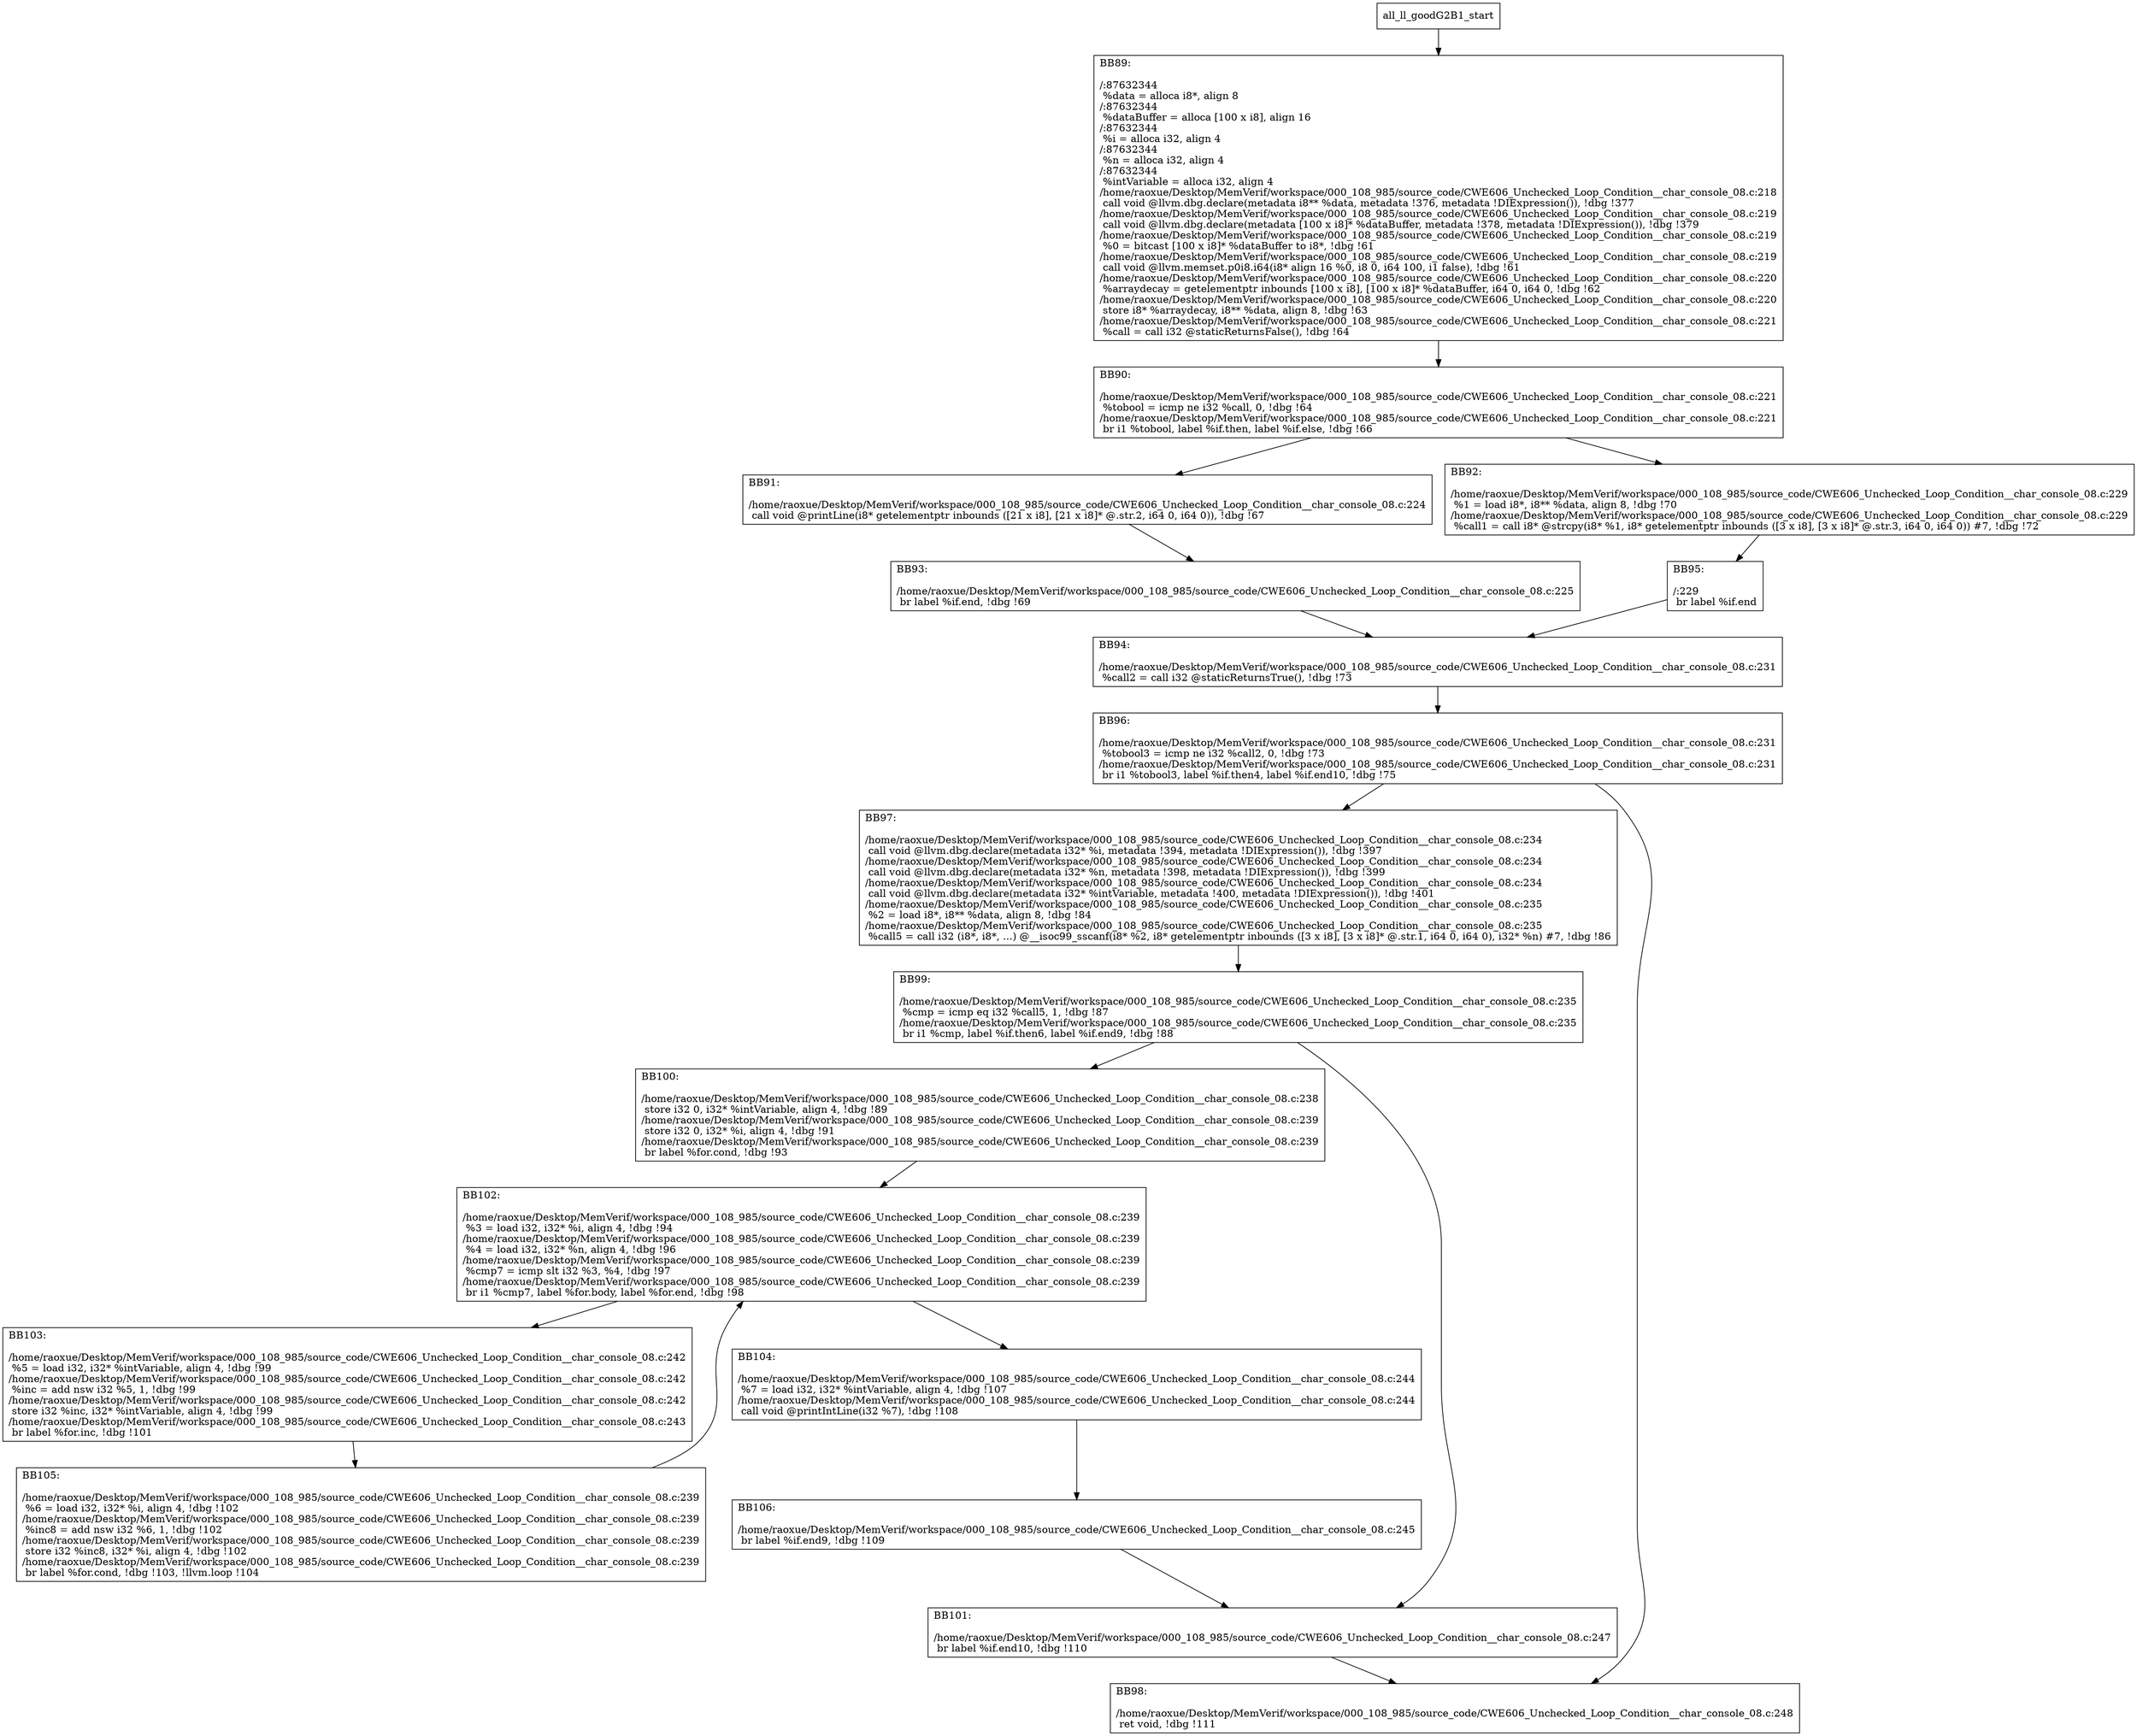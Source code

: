 digraph "CFG for'all_ll_goodG2B1' function" {
	BBall_ll_goodG2B1_start[shape=record,label="{all_ll_goodG2B1_start}"];
	BBall_ll_goodG2B1_start-> all_ll_goodG2B1BB89;
	all_ll_goodG2B1BB89 [shape=record, label="{BB89:\l\l/:87632344\l
  %data = alloca i8*, align 8\l
/:87632344\l
  %dataBuffer = alloca [100 x i8], align 16\l
/:87632344\l
  %i = alloca i32, align 4\l
/:87632344\l
  %n = alloca i32, align 4\l
/:87632344\l
  %intVariable = alloca i32, align 4\l
/home/raoxue/Desktop/MemVerif/workspace/000_108_985/source_code/CWE606_Unchecked_Loop_Condition__char_console_08.c:218\l
  call void @llvm.dbg.declare(metadata i8** %data, metadata !376, metadata !DIExpression()), !dbg !377\l
/home/raoxue/Desktop/MemVerif/workspace/000_108_985/source_code/CWE606_Unchecked_Loop_Condition__char_console_08.c:219\l
  call void @llvm.dbg.declare(metadata [100 x i8]* %dataBuffer, metadata !378, metadata !DIExpression()), !dbg !379\l
/home/raoxue/Desktop/MemVerif/workspace/000_108_985/source_code/CWE606_Unchecked_Loop_Condition__char_console_08.c:219\l
  %0 = bitcast [100 x i8]* %dataBuffer to i8*, !dbg !61\l
/home/raoxue/Desktop/MemVerif/workspace/000_108_985/source_code/CWE606_Unchecked_Loop_Condition__char_console_08.c:219\l
  call void @llvm.memset.p0i8.i64(i8* align 16 %0, i8 0, i64 100, i1 false), !dbg !61\l
/home/raoxue/Desktop/MemVerif/workspace/000_108_985/source_code/CWE606_Unchecked_Loop_Condition__char_console_08.c:220\l
  %arraydecay = getelementptr inbounds [100 x i8], [100 x i8]* %dataBuffer, i64 0, i64 0, !dbg !62\l
/home/raoxue/Desktop/MemVerif/workspace/000_108_985/source_code/CWE606_Unchecked_Loop_Condition__char_console_08.c:220\l
  store i8* %arraydecay, i8** %data, align 8, !dbg !63\l
/home/raoxue/Desktop/MemVerif/workspace/000_108_985/source_code/CWE606_Unchecked_Loop_Condition__char_console_08.c:221\l
  %call = call i32 @staticReturnsFalse(), !dbg !64\l
}"];
	all_ll_goodG2B1BB89-> all_ll_goodG2B1BB90;
	all_ll_goodG2B1BB90 [shape=record, label="{BB90:\l\l/home/raoxue/Desktop/MemVerif/workspace/000_108_985/source_code/CWE606_Unchecked_Loop_Condition__char_console_08.c:221\l
  %tobool = icmp ne i32 %call, 0, !dbg !64\l
/home/raoxue/Desktop/MemVerif/workspace/000_108_985/source_code/CWE606_Unchecked_Loop_Condition__char_console_08.c:221\l
  br i1 %tobool, label %if.then, label %if.else, !dbg !66\l
}"];
	all_ll_goodG2B1BB90-> all_ll_goodG2B1BB91;
	all_ll_goodG2B1BB90-> all_ll_goodG2B1BB92;
	all_ll_goodG2B1BB91 [shape=record, label="{BB91:\l\l/home/raoxue/Desktop/MemVerif/workspace/000_108_985/source_code/CWE606_Unchecked_Loop_Condition__char_console_08.c:224\l
  call void @printLine(i8* getelementptr inbounds ([21 x i8], [21 x i8]* @.str.2, i64 0, i64 0)), !dbg !67\l
}"];
	all_ll_goodG2B1BB91-> all_ll_goodG2B1BB93;
	all_ll_goodG2B1BB93 [shape=record, label="{BB93:\l\l/home/raoxue/Desktop/MemVerif/workspace/000_108_985/source_code/CWE606_Unchecked_Loop_Condition__char_console_08.c:225\l
  br label %if.end, !dbg !69\l
}"];
	all_ll_goodG2B1BB93-> all_ll_goodG2B1BB94;
	all_ll_goodG2B1BB92 [shape=record, label="{BB92:\l\l/home/raoxue/Desktop/MemVerif/workspace/000_108_985/source_code/CWE606_Unchecked_Loop_Condition__char_console_08.c:229\l
  %1 = load i8*, i8** %data, align 8, !dbg !70\l
/home/raoxue/Desktop/MemVerif/workspace/000_108_985/source_code/CWE606_Unchecked_Loop_Condition__char_console_08.c:229\l
  %call1 = call i8* @strcpy(i8* %1, i8* getelementptr inbounds ([3 x i8], [3 x i8]* @.str.3, i64 0, i64 0)) #7, !dbg !72\l
}"];
	all_ll_goodG2B1BB92-> all_ll_goodG2B1BB95;
	all_ll_goodG2B1BB95 [shape=record, label="{BB95:\l\l/:229\l
  br label %if.end\l
}"];
	all_ll_goodG2B1BB95-> all_ll_goodG2B1BB94;
	all_ll_goodG2B1BB94 [shape=record, label="{BB94:\l\l/home/raoxue/Desktop/MemVerif/workspace/000_108_985/source_code/CWE606_Unchecked_Loop_Condition__char_console_08.c:231\l
  %call2 = call i32 @staticReturnsTrue(), !dbg !73\l
}"];
	all_ll_goodG2B1BB94-> all_ll_goodG2B1BB96;
	all_ll_goodG2B1BB96 [shape=record, label="{BB96:\l\l/home/raoxue/Desktop/MemVerif/workspace/000_108_985/source_code/CWE606_Unchecked_Loop_Condition__char_console_08.c:231\l
  %tobool3 = icmp ne i32 %call2, 0, !dbg !73\l
/home/raoxue/Desktop/MemVerif/workspace/000_108_985/source_code/CWE606_Unchecked_Loop_Condition__char_console_08.c:231\l
  br i1 %tobool3, label %if.then4, label %if.end10, !dbg !75\l
}"];
	all_ll_goodG2B1BB96-> all_ll_goodG2B1BB97;
	all_ll_goodG2B1BB96-> all_ll_goodG2B1BB98;
	all_ll_goodG2B1BB97 [shape=record, label="{BB97:\l\l/home/raoxue/Desktop/MemVerif/workspace/000_108_985/source_code/CWE606_Unchecked_Loop_Condition__char_console_08.c:234\l
  call void @llvm.dbg.declare(metadata i32* %i, metadata !394, metadata !DIExpression()), !dbg !397\l
/home/raoxue/Desktop/MemVerif/workspace/000_108_985/source_code/CWE606_Unchecked_Loop_Condition__char_console_08.c:234\l
  call void @llvm.dbg.declare(metadata i32* %n, metadata !398, metadata !DIExpression()), !dbg !399\l
/home/raoxue/Desktop/MemVerif/workspace/000_108_985/source_code/CWE606_Unchecked_Loop_Condition__char_console_08.c:234\l
  call void @llvm.dbg.declare(metadata i32* %intVariable, metadata !400, metadata !DIExpression()), !dbg !401\l
/home/raoxue/Desktop/MemVerif/workspace/000_108_985/source_code/CWE606_Unchecked_Loop_Condition__char_console_08.c:235\l
  %2 = load i8*, i8** %data, align 8, !dbg !84\l
/home/raoxue/Desktop/MemVerif/workspace/000_108_985/source_code/CWE606_Unchecked_Loop_Condition__char_console_08.c:235\l
  %call5 = call i32 (i8*, i8*, ...) @__isoc99_sscanf(i8* %2, i8* getelementptr inbounds ([3 x i8], [3 x i8]* @.str.1, i64 0, i64 0), i32* %n) #7, !dbg !86\l
}"];
	all_ll_goodG2B1BB97-> all_ll_goodG2B1BB99;
	all_ll_goodG2B1BB99 [shape=record, label="{BB99:\l\l/home/raoxue/Desktop/MemVerif/workspace/000_108_985/source_code/CWE606_Unchecked_Loop_Condition__char_console_08.c:235\l
  %cmp = icmp eq i32 %call5, 1, !dbg !87\l
/home/raoxue/Desktop/MemVerif/workspace/000_108_985/source_code/CWE606_Unchecked_Loop_Condition__char_console_08.c:235\l
  br i1 %cmp, label %if.then6, label %if.end9, !dbg !88\l
}"];
	all_ll_goodG2B1BB99-> all_ll_goodG2B1BB100;
	all_ll_goodG2B1BB99-> all_ll_goodG2B1BB101;
	all_ll_goodG2B1BB100 [shape=record, label="{BB100:\l\l/home/raoxue/Desktop/MemVerif/workspace/000_108_985/source_code/CWE606_Unchecked_Loop_Condition__char_console_08.c:238\l
  store i32 0, i32* %intVariable, align 4, !dbg !89\l
/home/raoxue/Desktop/MemVerif/workspace/000_108_985/source_code/CWE606_Unchecked_Loop_Condition__char_console_08.c:239\l
  store i32 0, i32* %i, align 4, !dbg !91\l
/home/raoxue/Desktop/MemVerif/workspace/000_108_985/source_code/CWE606_Unchecked_Loop_Condition__char_console_08.c:239\l
  br label %for.cond, !dbg !93\l
}"];
	all_ll_goodG2B1BB100-> all_ll_goodG2B1BB102;
	all_ll_goodG2B1BB102 [shape=record, label="{BB102:\l\l/home/raoxue/Desktop/MemVerif/workspace/000_108_985/source_code/CWE606_Unchecked_Loop_Condition__char_console_08.c:239\l
  %3 = load i32, i32* %i, align 4, !dbg !94\l
/home/raoxue/Desktop/MemVerif/workspace/000_108_985/source_code/CWE606_Unchecked_Loop_Condition__char_console_08.c:239\l
  %4 = load i32, i32* %n, align 4, !dbg !96\l
/home/raoxue/Desktop/MemVerif/workspace/000_108_985/source_code/CWE606_Unchecked_Loop_Condition__char_console_08.c:239\l
  %cmp7 = icmp slt i32 %3, %4, !dbg !97\l
/home/raoxue/Desktop/MemVerif/workspace/000_108_985/source_code/CWE606_Unchecked_Loop_Condition__char_console_08.c:239\l
  br i1 %cmp7, label %for.body, label %for.end, !dbg !98\l
}"];
	all_ll_goodG2B1BB102-> all_ll_goodG2B1BB103;
	all_ll_goodG2B1BB102-> all_ll_goodG2B1BB104;
	all_ll_goodG2B1BB103 [shape=record, label="{BB103:\l\l/home/raoxue/Desktop/MemVerif/workspace/000_108_985/source_code/CWE606_Unchecked_Loop_Condition__char_console_08.c:242\l
  %5 = load i32, i32* %intVariable, align 4, !dbg !99\l
/home/raoxue/Desktop/MemVerif/workspace/000_108_985/source_code/CWE606_Unchecked_Loop_Condition__char_console_08.c:242\l
  %inc = add nsw i32 %5, 1, !dbg !99\l
/home/raoxue/Desktop/MemVerif/workspace/000_108_985/source_code/CWE606_Unchecked_Loop_Condition__char_console_08.c:242\l
  store i32 %inc, i32* %intVariable, align 4, !dbg !99\l
/home/raoxue/Desktop/MemVerif/workspace/000_108_985/source_code/CWE606_Unchecked_Loop_Condition__char_console_08.c:243\l
  br label %for.inc, !dbg !101\l
}"];
	all_ll_goodG2B1BB103-> all_ll_goodG2B1BB105;
	all_ll_goodG2B1BB105 [shape=record, label="{BB105:\l\l/home/raoxue/Desktop/MemVerif/workspace/000_108_985/source_code/CWE606_Unchecked_Loop_Condition__char_console_08.c:239\l
  %6 = load i32, i32* %i, align 4, !dbg !102\l
/home/raoxue/Desktop/MemVerif/workspace/000_108_985/source_code/CWE606_Unchecked_Loop_Condition__char_console_08.c:239\l
  %inc8 = add nsw i32 %6, 1, !dbg !102\l
/home/raoxue/Desktop/MemVerif/workspace/000_108_985/source_code/CWE606_Unchecked_Loop_Condition__char_console_08.c:239\l
  store i32 %inc8, i32* %i, align 4, !dbg !102\l
/home/raoxue/Desktop/MemVerif/workspace/000_108_985/source_code/CWE606_Unchecked_Loop_Condition__char_console_08.c:239\l
  br label %for.cond, !dbg !103, !llvm.loop !104\l
}"];
	all_ll_goodG2B1BB105-> all_ll_goodG2B1BB102;
	all_ll_goodG2B1BB104 [shape=record, label="{BB104:\l\l/home/raoxue/Desktop/MemVerif/workspace/000_108_985/source_code/CWE606_Unchecked_Loop_Condition__char_console_08.c:244\l
  %7 = load i32, i32* %intVariable, align 4, !dbg !107\l
/home/raoxue/Desktop/MemVerif/workspace/000_108_985/source_code/CWE606_Unchecked_Loop_Condition__char_console_08.c:244\l
  call void @printIntLine(i32 %7), !dbg !108\l
}"];
	all_ll_goodG2B1BB104-> all_ll_goodG2B1BB106;
	all_ll_goodG2B1BB106 [shape=record, label="{BB106:\l\l/home/raoxue/Desktop/MemVerif/workspace/000_108_985/source_code/CWE606_Unchecked_Loop_Condition__char_console_08.c:245\l
  br label %if.end9, !dbg !109\l
}"];
	all_ll_goodG2B1BB106-> all_ll_goodG2B1BB101;
	all_ll_goodG2B1BB101 [shape=record, label="{BB101:\l\l/home/raoxue/Desktop/MemVerif/workspace/000_108_985/source_code/CWE606_Unchecked_Loop_Condition__char_console_08.c:247\l
  br label %if.end10, !dbg !110\l
}"];
	all_ll_goodG2B1BB101-> all_ll_goodG2B1BB98;
	all_ll_goodG2B1BB98 [shape=record, label="{BB98:\l\l/home/raoxue/Desktop/MemVerif/workspace/000_108_985/source_code/CWE606_Unchecked_Loop_Condition__char_console_08.c:248\l
  ret void, !dbg !111\l
}"];
}
